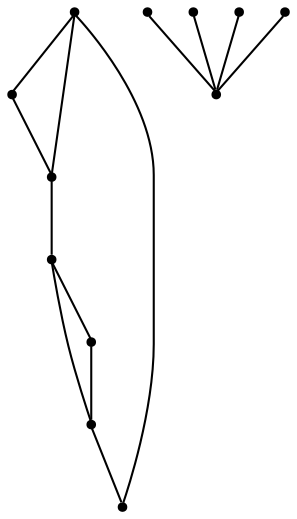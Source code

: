 graph {
  node [shape=point,comment="{\"directed\":false,\"doi\":\"10.4230/LIPIcs.GD.2024.10\",\"figure\":\"7 (3)\"}"]

  v0 [pos="1911.801594960198,1118.7031435133647"]
  v1 [pos="1940.784523921455,1114.9281753870132"]
  v2 [pos="2046.1843613125475,1039.7338087689345"]
  v3 [pos="1778.135553314764,1095.2149615938179"]
  v4 [pos="1726.0962837262823,1039.7337451883825"]
  v5 [pos="1831.496121117375,1114.9282389675654"]
  v6 [pos="1860.479050078632,1118.7033342550214"]
  v7 [pos="1969.4674078811836,1165.588142098933"]
  v8 [pos="1909.4509032706032,1225.5903808303494"]
  v9 [pos="1939.459219171697,1165.588142098933"]
  v10 [pos="1909.4509032706032,1165.588142098933"]
  v11 [pos="1879.4425873695093,1165.588142098933"]

  v0 -- v6 [id="-1",pos="1911.801594960198,1118.7031435133647 1903.4526894008059,1119.3871257533076 1894.8844288914524,1119.7366453895347 1886.1528349937794,1119.7366453895347 1877.3941827400968,1119.7366453895347 1868.7998777516666,1119.3849561424254 1860.479050078632,1118.7033342550214"]
  v1 -- v0 [id="-2",pos="1940.784523921455,1114.9281753870132 1931.5442563455304,1116.6343423196445 1921.830282063086,1117.9071960747492 1911.801594960198,1118.7031435133647"]
  v3 -- v2 [id="-3",pos="1778.135553314764,1095.2149615938179 1814.1205392452498,1075.7350884272323 1814.1205392452498,1075.7350884272323 1814.1205392452498,1075.7350884272323 1862.1337174953926,1051.7341929346658 1939.48834604976,1039.7337451883825 2046.1843613125475,1039.7338087689345"]
  v11 -- v8 [id="-4",pos="1879.4425873695093,1165.588142098933 1909.4509032706032,1225.5903808303494 1909.4509032706032,1225.5903808303494 1909.4509032706032,1225.5903808303494"]
  v9 -- v8 [id="-5",pos="1939.459219171697,1165.588142098933 1909.4509032706032,1225.5903808303494 1909.4509032706032,1225.5903808303494 1909.4509032706032,1225.5903808303494"]
  v7 -- v8 [id="-6",pos="1969.4674078811836,1165.588142098933 1909.4509032706032,1225.5903808303494 1909.4509032706032,1225.5903808303494 1909.4509032706032,1225.5903808303494"]
  v2 -- v1 [id="-7",pos="2046.1843613125475,1039.7338087689345 2046.196889685863,1074.314540510292 2002.3078391652484,1103.7703965020662 1940.784523921455,1114.9281753870132"]
  v10 -- v8 [id="-8",pos="1909.4509032706032,1165.588142098933 1909.4509032706032,1225.5903808303494 1909.4509032706032,1225.5903808303494 1909.4509032706032,1225.5903808303494"]
  v4 -- v2 [id="-10",pos="1726.0962837262823,1039.7337451883825 1726.1087803016958,995.548821913507 1797.761790677373,959.7309721483346 1886.1528349937794,959.7309721483346 1974.5438793101857,959.7309721483346 2046.1968896858627,995.548821913507 2046.1843613125475,1039.7338087689345"]
  v5 -- v0 [id="-11",pos="1831.496121117375,1114.9282389675654 1867.9269136313105,1064.797198869479 1894.6926066968917,1066.055585158815 1911.801594960198,1118.7031435133647"]
  v6 -- v5 [id="-13",pos="1860.479050078632,1118.7033342550214 1850.4399834401781,1117.9018126574178 1840.7659580860009,1116.6337203214343 1831.496121117375,1114.9282389675654"]
  v5 -- v3 [id="-14",pos="1831.496121117375,1114.9282389675654 1810.9639432230636,1111.2207250465856 1792.3948354204942,1105.452166817855 1778.135553314764,1095.2149615938179"]
  v3 -- v4 [id="-15",pos="1778.135553314764,1095.2149615938179 1745.5891295174838,1083.5361300368988 1726.1087803016958,1062.772301108507 1726.0962837262823,1039.7337451883825"]
}